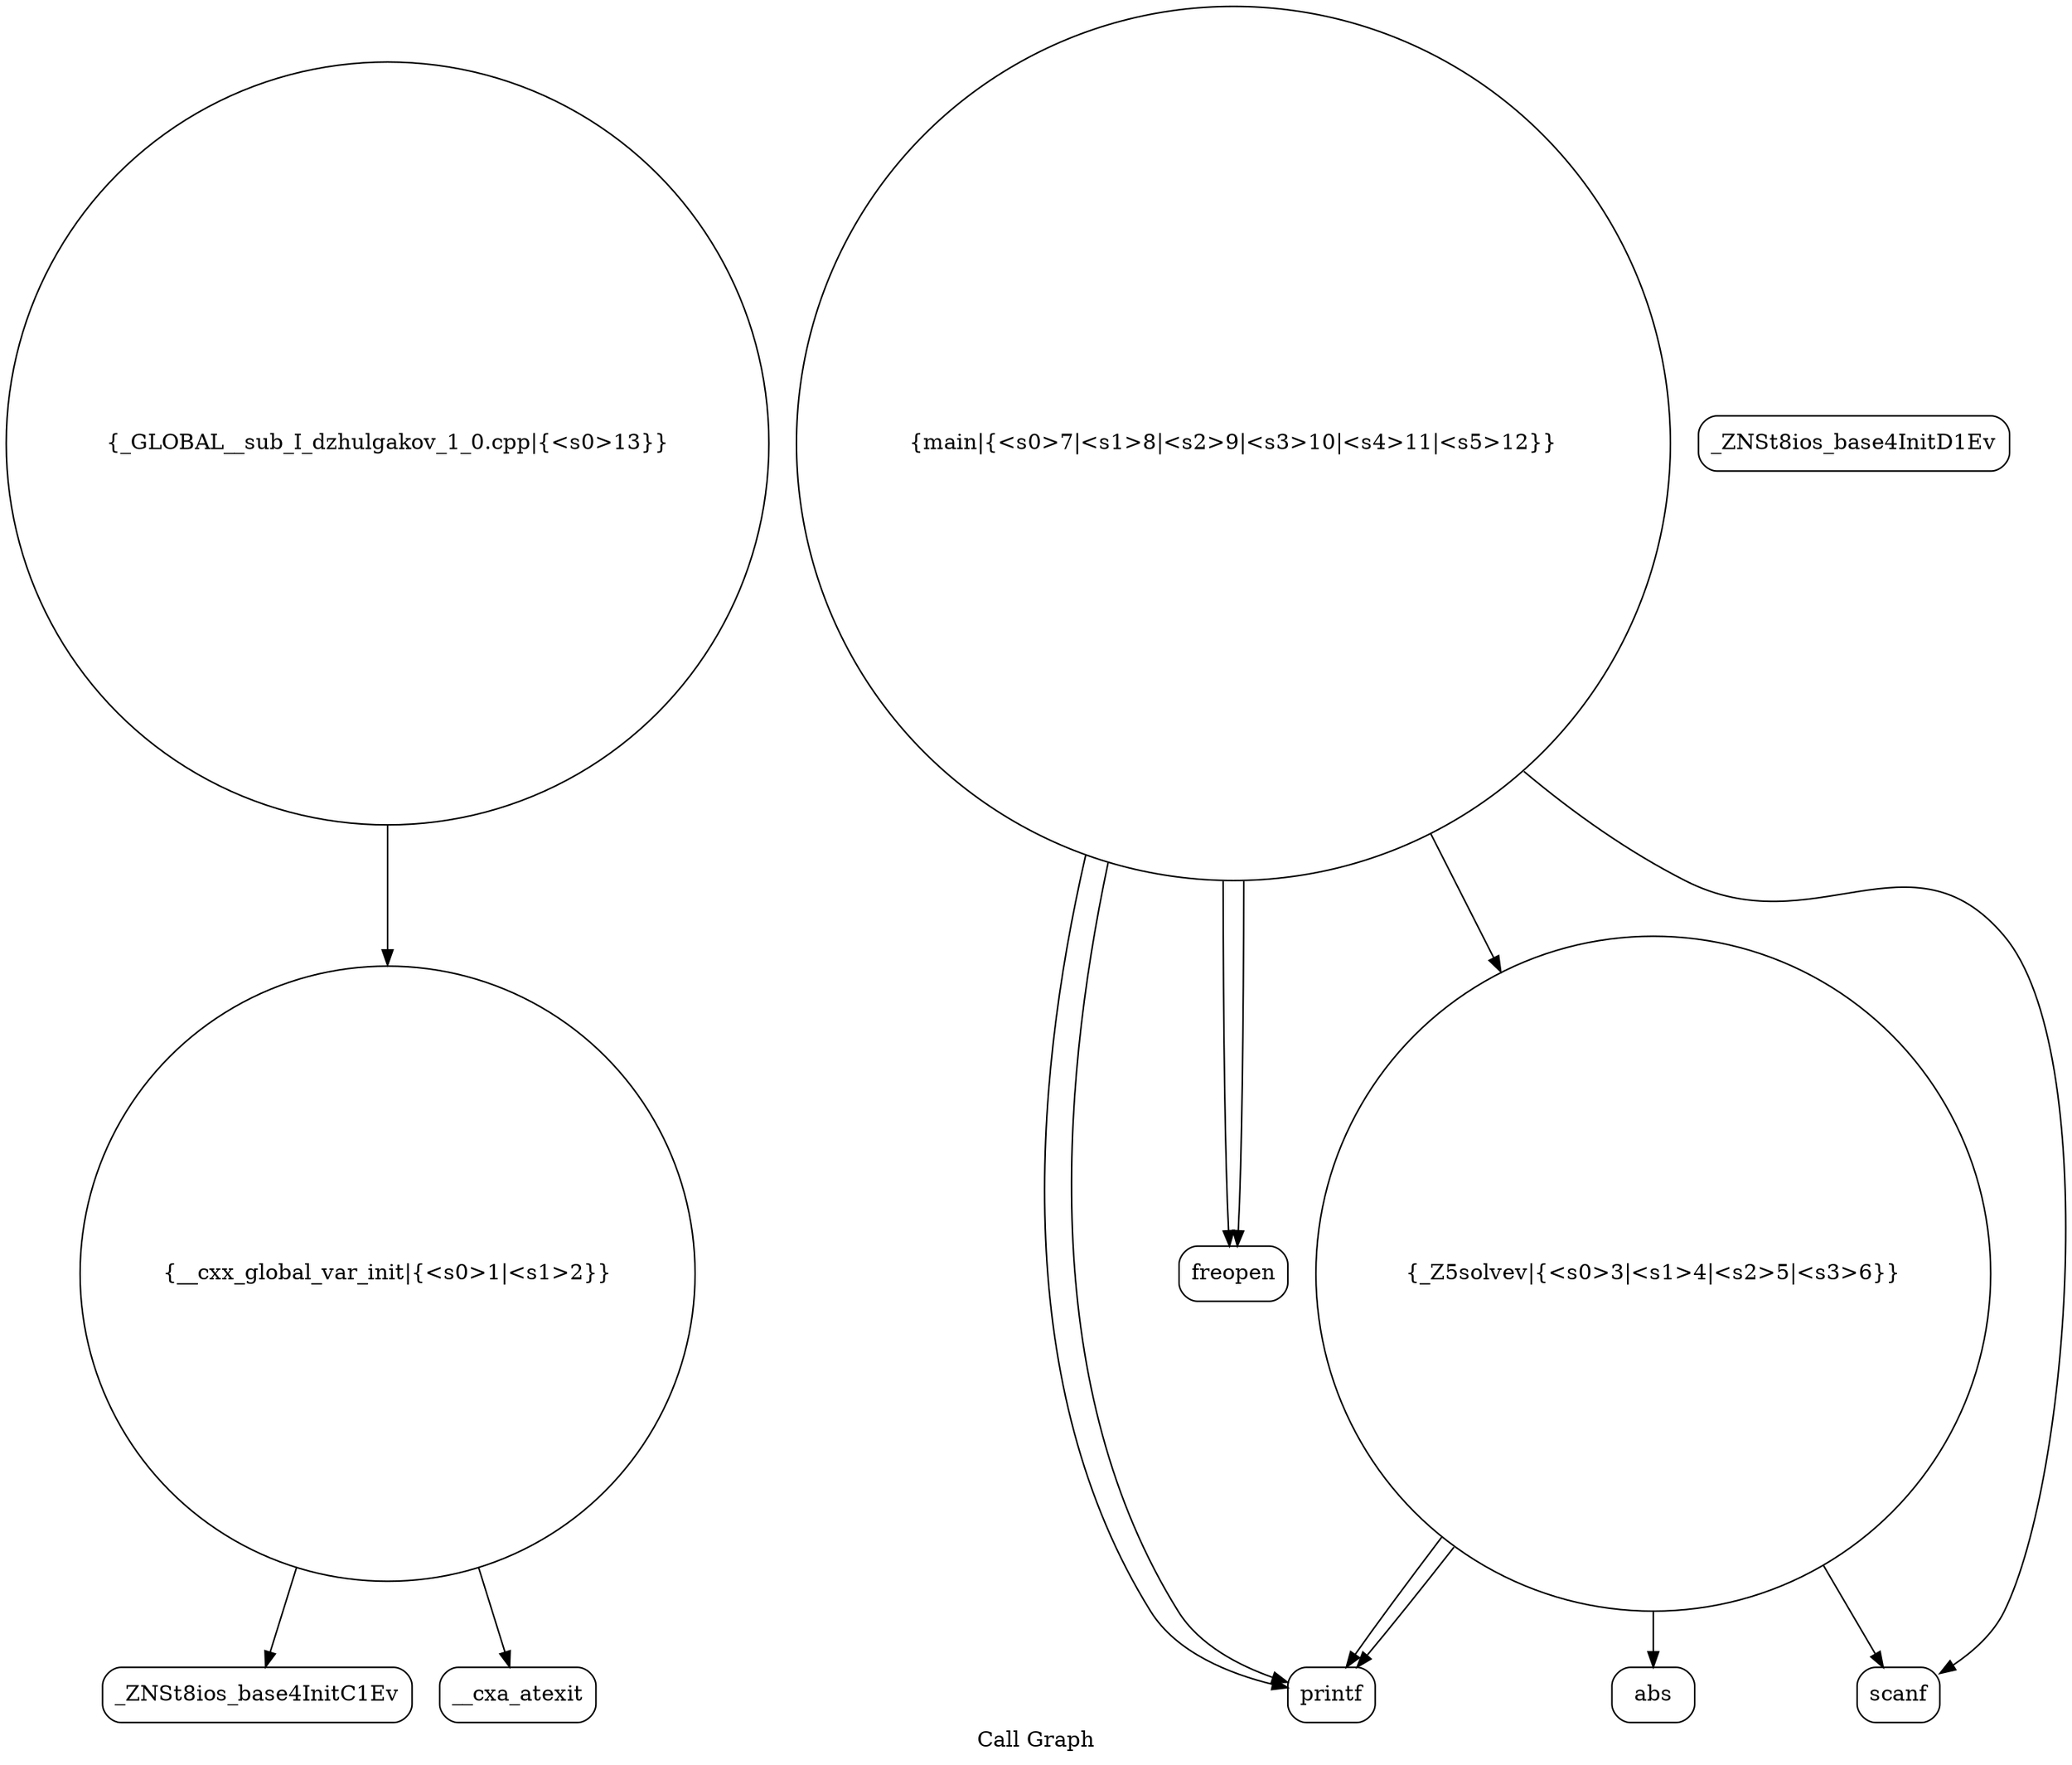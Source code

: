 digraph "Call Graph" {
	label="Call Graph";

	Node0x55d70edacbd0 [shape=record,shape=circle,label="{__cxx_global_var_init|{<s0>1|<s1>2}}"];
	Node0x55d70edacbd0:s0 -> Node0x55d70edad060[color=black];
	Node0x55d70edacbd0:s1 -> Node0x55d70edad160[color=black];
	Node0x55d70edad360 [shape=record,shape=Mrecord,label="{printf}"];
	Node0x55d70edad0e0 [shape=record,shape=Mrecord,label="{_ZNSt8ios_base4InitD1Ev}"];
	Node0x55d70edad460 [shape=record,shape=Mrecord,label="{freopen}"];
	Node0x55d70edad1e0 [shape=record,shape=circle,label="{_Z5solvev|{<s0>3|<s1>4|<s2>5|<s3>6}}"];
	Node0x55d70edad1e0:s0 -> Node0x55d70edad260[color=black];
	Node0x55d70edad1e0:s1 -> Node0x55d70edad2e0[color=black];
	Node0x55d70edad1e0:s2 -> Node0x55d70edad360[color=black];
	Node0x55d70edad1e0:s3 -> Node0x55d70edad360[color=black];
	Node0x55d70edad2e0 [shape=record,shape=Mrecord,label="{abs}"];
	Node0x55d70edad060 [shape=record,shape=Mrecord,label="{_ZNSt8ios_base4InitC1Ev}"];
	Node0x55d70edad3e0 [shape=record,shape=circle,label="{main|{<s0>7|<s1>8|<s2>9|<s3>10|<s4>11|<s5>12}}"];
	Node0x55d70edad3e0:s0 -> Node0x55d70edad460[color=black];
	Node0x55d70edad3e0:s1 -> Node0x55d70edad460[color=black];
	Node0x55d70edad3e0:s2 -> Node0x55d70edad260[color=black];
	Node0x55d70edad3e0:s3 -> Node0x55d70edad360[color=black];
	Node0x55d70edad3e0:s4 -> Node0x55d70edad1e0[color=black];
	Node0x55d70edad3e0:s5 -> Node0x55d70edad360[color=black];
	Node0x55d70edad160 [shape=record,shape=Mrecord,label="{__cxa_atexit}"];
	Node0x55d70edad4e0 [shape=record,shape=circle,label="{_GLOBAL__sub_I_dzhulgakov_1_0.cpp|{<s0>13}}"];
	Node0x55d70edad4e0:s0 -> Node0x55d70edacbd0[color=black];
	Node0x55d70edad260 [shape=record,shape=Mrecord,label="{scanf}"];
}
